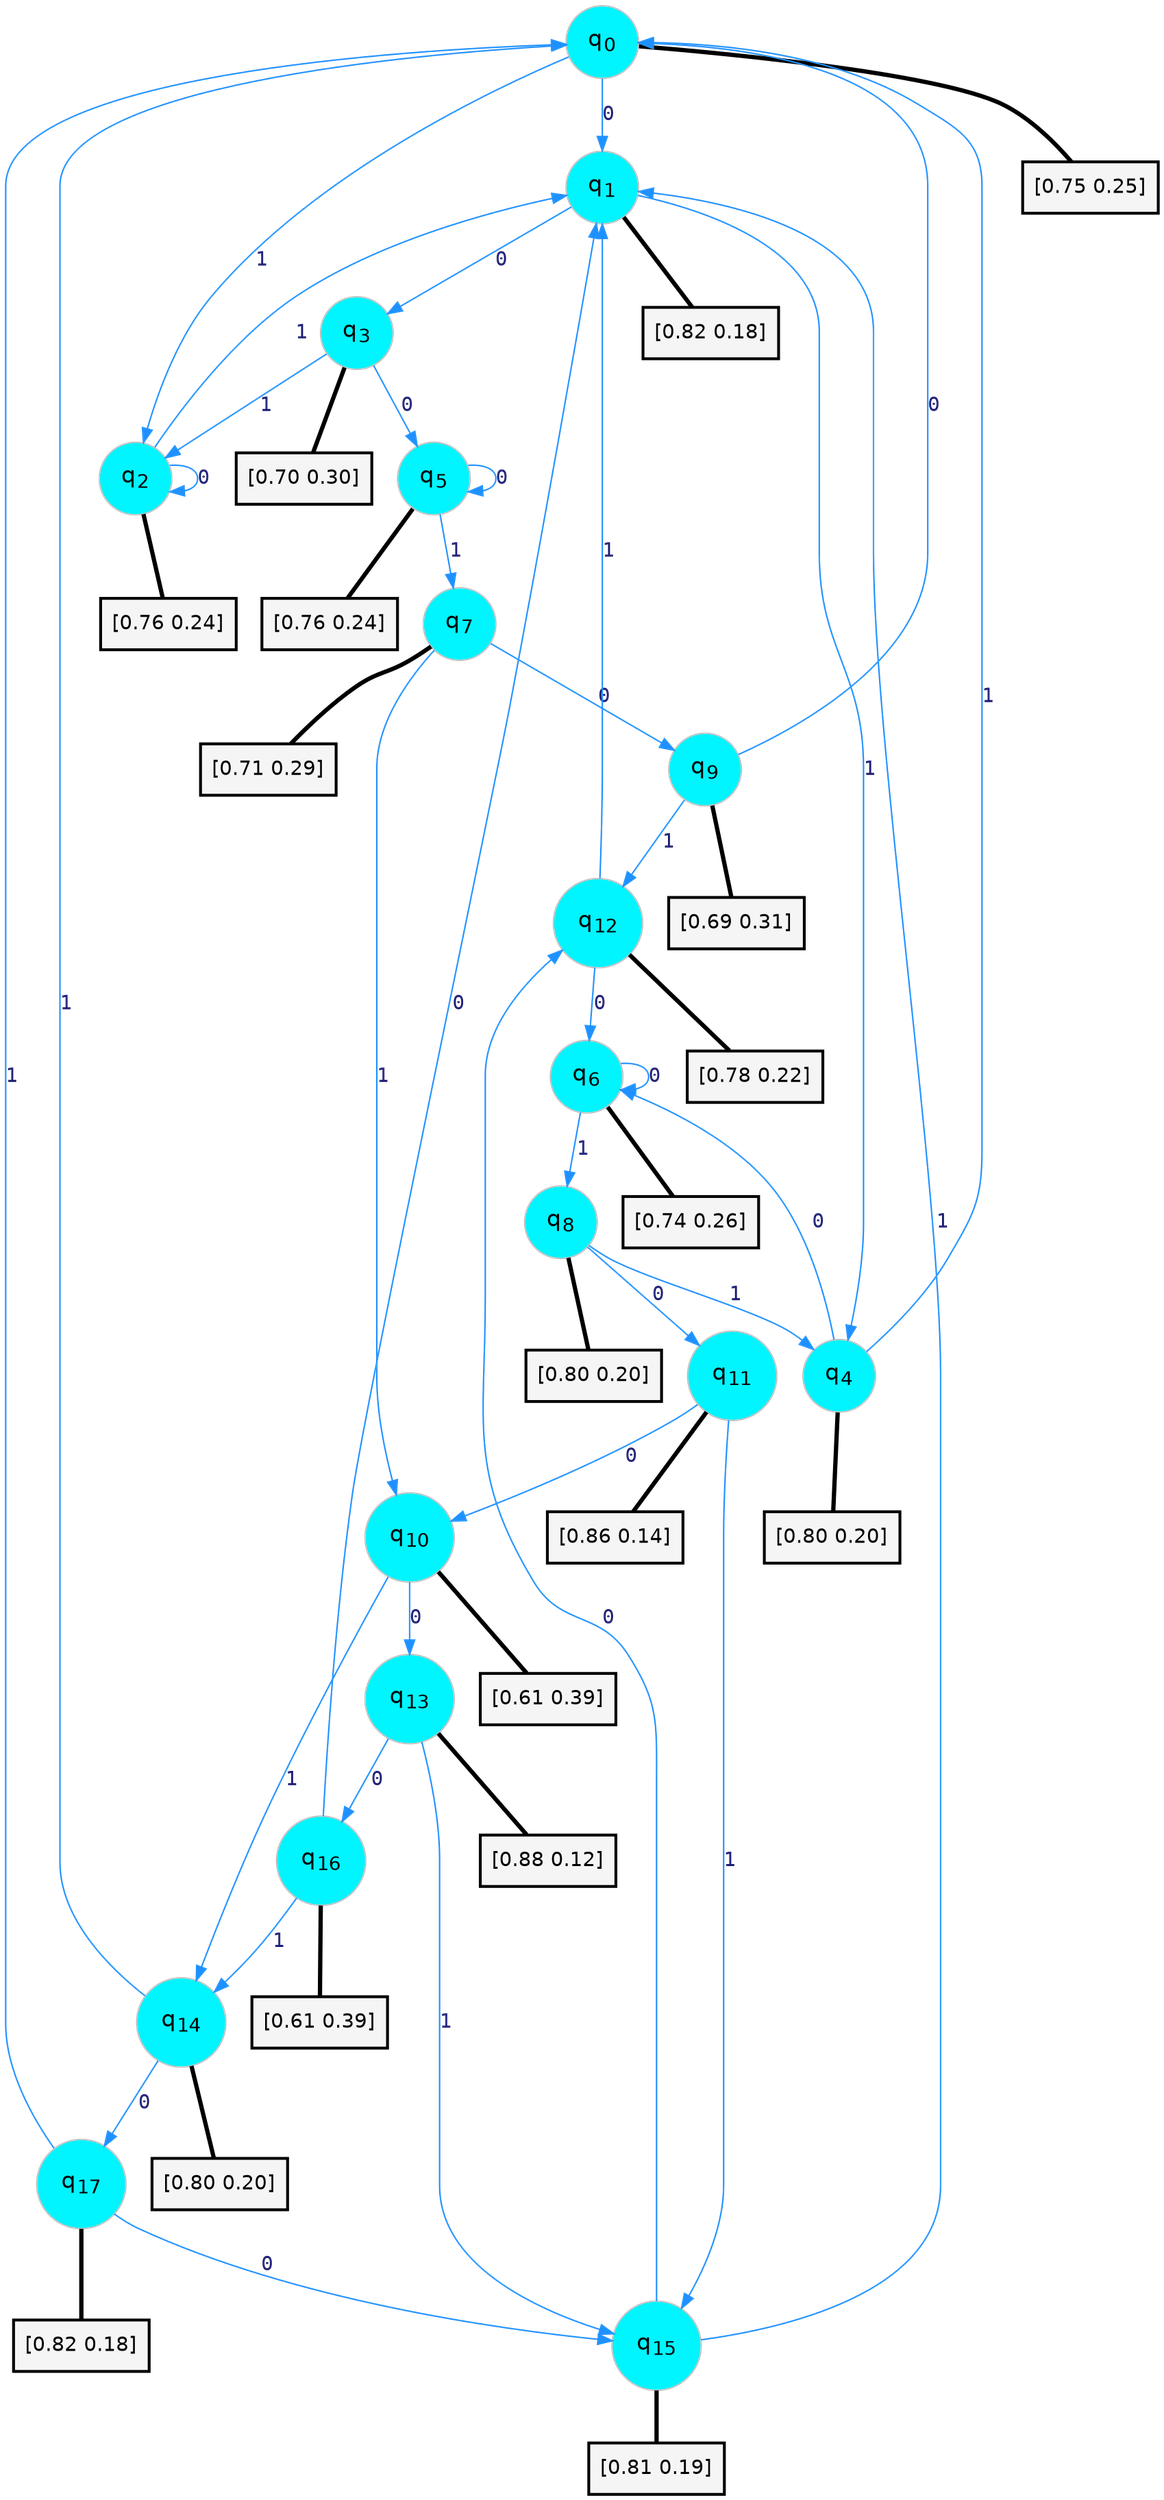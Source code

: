digraph G {
graph [
bgcolor=transparent, dpi=300, rankdir=TD, size="40,25"];
node [
color=gray, fillcolor=turquoise1, fontcolor=black, fontname=Helvetica, fontsize=16, fontweight=bold, shape=circle, style=filled];
edge [
arrowsize=1, color=dodgerblue1, fontcolor=midnightblue, fontname=courier, fontweight=bold, penwidth=1, style=solid, weight=20];
0[label=<q<SUB>0</SUB>>];
1[label=<q<SUB>1</SUB>>];
2[label=<q<SUB>2</SUB>>];
3[label=<q<SUB>3</SUB>>];
4[label=<q<SUB>4</SUB>>];
5[label=<q<SUB>5</SUB>>];
6[label=<q<SUB>6</SUB>>];
7[label=<q<SUB>7</SUB>>];
8[label=<q<SUB>8</SUB>>];
9[label=<q<SUB>9</SUB>>];
10[label=<q<SUB>10</SUB>>];
11[label=<q<SUB>11</SUB>>];
12[label=<q<SUB>12</SUB>>];
13[label=<q<SUB>13</SUB>>];
14[label=<q<SUB>14</SUB>>];
15[label=<q<SUB>15</SUB>>];
16[label=<q<SUB>16</SUB>>];
17[label=<q<SUB>17</SUB>>];
18[label="[0.75 0.25]", shape=box,fontcolor=black, fontname=Helvetica, fontsize=14, penwidth=2, fillcolor=whitesmoke,color=black];
19[label="[0.82 0.18]", shape=box,fontcolor=black, fontname=Helvetica, fontsize=14, penwidth=2, fillcolor=whitesmoke,color=black];
20[label="[0.76 0.24]", shape=box,fontcolor=black, fontname=Helvetica, fontsize=14, penwidth=2, fillcolor=whitesmoke,color=black];
21[label="[0.70 0.30]", shape=box,fontcolor=black, fontname=Helvetica, fontsize=14, penwidth=2, fillcolor=whitesmoke,color=black];
22[label="[0.80 0.20]", shape=box,fontcolor=black, fontname=Helvetica, fontsize=14, penwidth=2, fillcolor=whitesmoke,color=black];
23[label="[0.76 0.24]", shape=box,fontcolor=black, fontname=Helvetica, fontsize=14, penwidth=2, fillcolor=whitesmoke,color=black];
24[label="[0.74 0.26]", shape=box,fontcolor=black, fontname=Helvetica, fontsize=14, penwidth=2, fillcolor=whitesmoke,color=black];
25[label="[0.71 0.29]", shape=box,fontcolor=black, fontname=Helvetica, fontsize=14, penwidth=2, fillcolor=whitesmoke,color=black];
26[label="[0.80 0.20]", shape=box,fontcolor=black, fontname=Helvetica, fontsize=14, penwidth=2, fillcolor=whitesmoke,color=black];
27[label="[0.69 0.31]", shape=box,fontcolor=black, fontname=Helvetica, fontsize=14, penwidth=2, fillcolor=whitesmoke,color=black];
28[label="[0.61 0.39]", shape=box,fontcolor=black, fontname=Helvetica, fontsize=14, penwidth=2, fillcolor=whitesmoke,color=black];
29[label="[0.86 0.14]", shape=box,fontcolor=black, fontname=Helvetica, fontsize=14, penwidth=2, fillcolor=whitesmoke,color=black];
30[label="[0.78 0.22]", shape=box,fontcolor=black, fontname=Helvetica, fontsize=14, penwidth=2, fillcolor=whitesmoke,color=black];
31[label="[0.88 0.12]", shape=box,fontcolor=black, fontname=Helvetica, fontsize=14, penwidth=2, fillcolor=whitesmoke,color=black];
32[label="[0.80 0.20]", shape=box,fontcolor=black, fontname=Helvetica, fontsize=14, penwidth=2, fillcolor=whitesmoke,color=black];
33[label="[0.81 0.19]", shape=box,fontcolor=black, fontname=Helvetica, fontsize=14, penwidth=2, fillcolor=whitesmoke,color=black];
34[label="[0.61 0.39]", shape=box,fontcolor=black, fontname=Helvetica, fontsize=14, penwidth=2, fillcolor=whitesmoke,color=black];
35[label="[0.82 0.18]", shape=box,fontcolor=black, fontname=Helvetica, fontsize=14, penwidth=2, fillcolor=whitesmoke,color=black];
0->1 [label=0];
0->2 [label=1];
0->18 [arrowhead=none, penwidth=3,color=black];
1->3 [label=0];
1->4 [label=1];
1->19 [arrowhead=none, penwidth=3,color=black];
2->2 [label=0];
2->1 [label=1];
2->20 [arrowhead=none, penwidth=3,color=black];
3->5 [label=0];
3->2 [label=1];
3->21 [arrowhead=none, penwidth=3,color=black];
4->6 [label=0];
4->0 [label=1];
4->22 [arrowhead=none, penwidth=3,color=black];
5->5 [label=0];
5->7 [label=1];
5->23 [arrowhead=none, penwidth=3,color=black];
6->6 [label=0];
6->8 [label=1];
6->24 [arrowhead=none, penwidth=3,color=black];
7->9 [label=0];
7->10 [label=1];
7->25 [arrowhead=none, penwidth=3,color=black];
8->11 [label=0];
8->4 [label=1];
8->26 [arrowhead=none, penwidth=3,color=black];
9->0 [label=0];
9->12 [label=1];
9->27 [arrowhead=none, penwidth=3,color=black];
10->13 [label=0];
10->14 [label=1];
10->28 [arrowhead=none, penwidth=3,color=black];
11->10 [label=0];
11->15 [label=1];
11->29 [arrowhead=none, penwidth=3,color=black];
12->6 [label=0];
12->1 [label=1];
12->30 [arrowhead=none, penwidth=3,color=black];
13->16 [label=0];
13->15 [label=1];
13->31 [arrowhead=none, penwidth=3,color=black];
14->17 [label=0];
14->0 [label=1];
14->32 [arrowhead=none, penwidth=3,color=black];
15->12 [label=0];
15->1 [label=1];
15->33 [arrowhead=none, penwidth=3,color=black];
16->1 [label=0];
16->14 [label=1];
16->34 [arrowhead=none, penwidth=3,color=black];
17->15 [label=0];
17->0 [label=1];
17->35 [arrowhead=none, penwidth=3,color=black];
}
